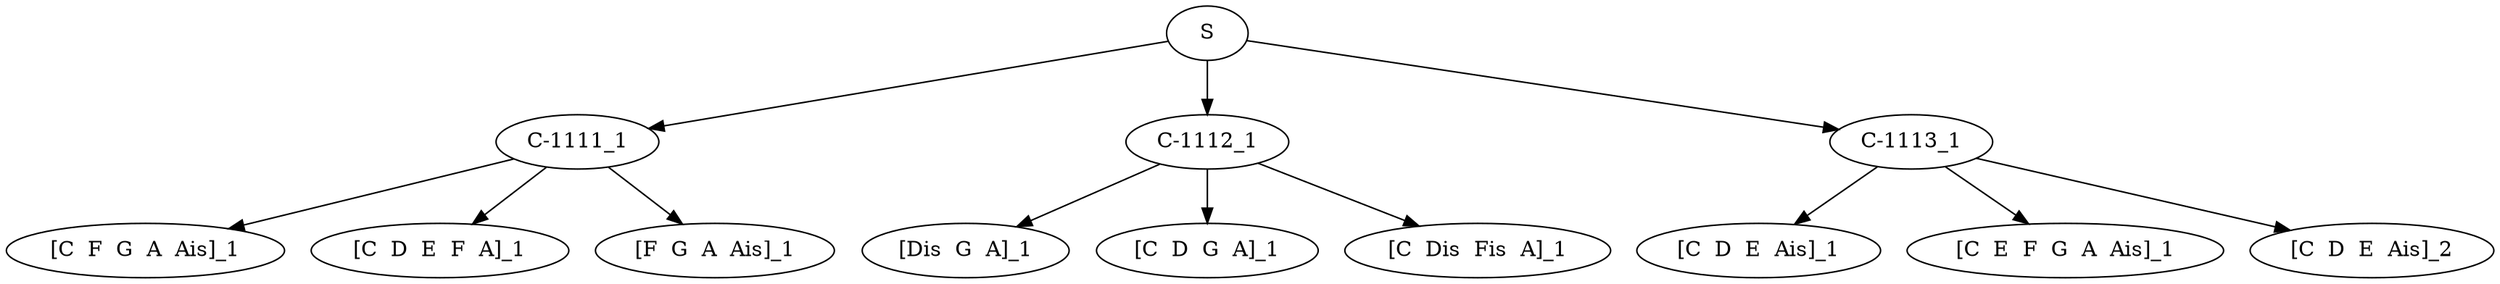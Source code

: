 digraph sample{
"S" -> "C-1111_1";
"C-1111_1" -> "[C  F  G  A  Ais]_1";
"C-1111_1" -> "[C  D  E  F  A]_1";
"C-1111_1" -> "[F  G  A  Ais]_1";
"S" -> "C-1112_1";
"C-1112_1" -> "[Dis  G  A]_1";
"C-1112_1" -> "[C  D  G  A]_1";
"C-1112_1" -> "[C  Dis  Fis  A]_1";
"S" -> "C-1113_1";
"C-1113_1" -> "[C  D  E  Ais]_1";
"C-1113_1" -> "[C  E  F  G  A  Ais]_1";
"C-1113_1" -> "[C  D  E  Ais]_2";

{rank = min; "S";}
{rank = same; "C-1111_1"; "C-1112_1"; "C-1113_1";}
{rank = same; "[C  D  E  Ais]_1"; "[C  D  E  Ais]_2"; "[C  D  E  F  A]_1"; "[C  D  G  A]_1"; "[C  Dis  Fis  A]_1"; "[C  E  F  G  A  Ais]_1"; "[C  F  G  A  Ais]_1"; "[Dis  G  A]_1"; "[F  G  A  Ais]_1";}
}